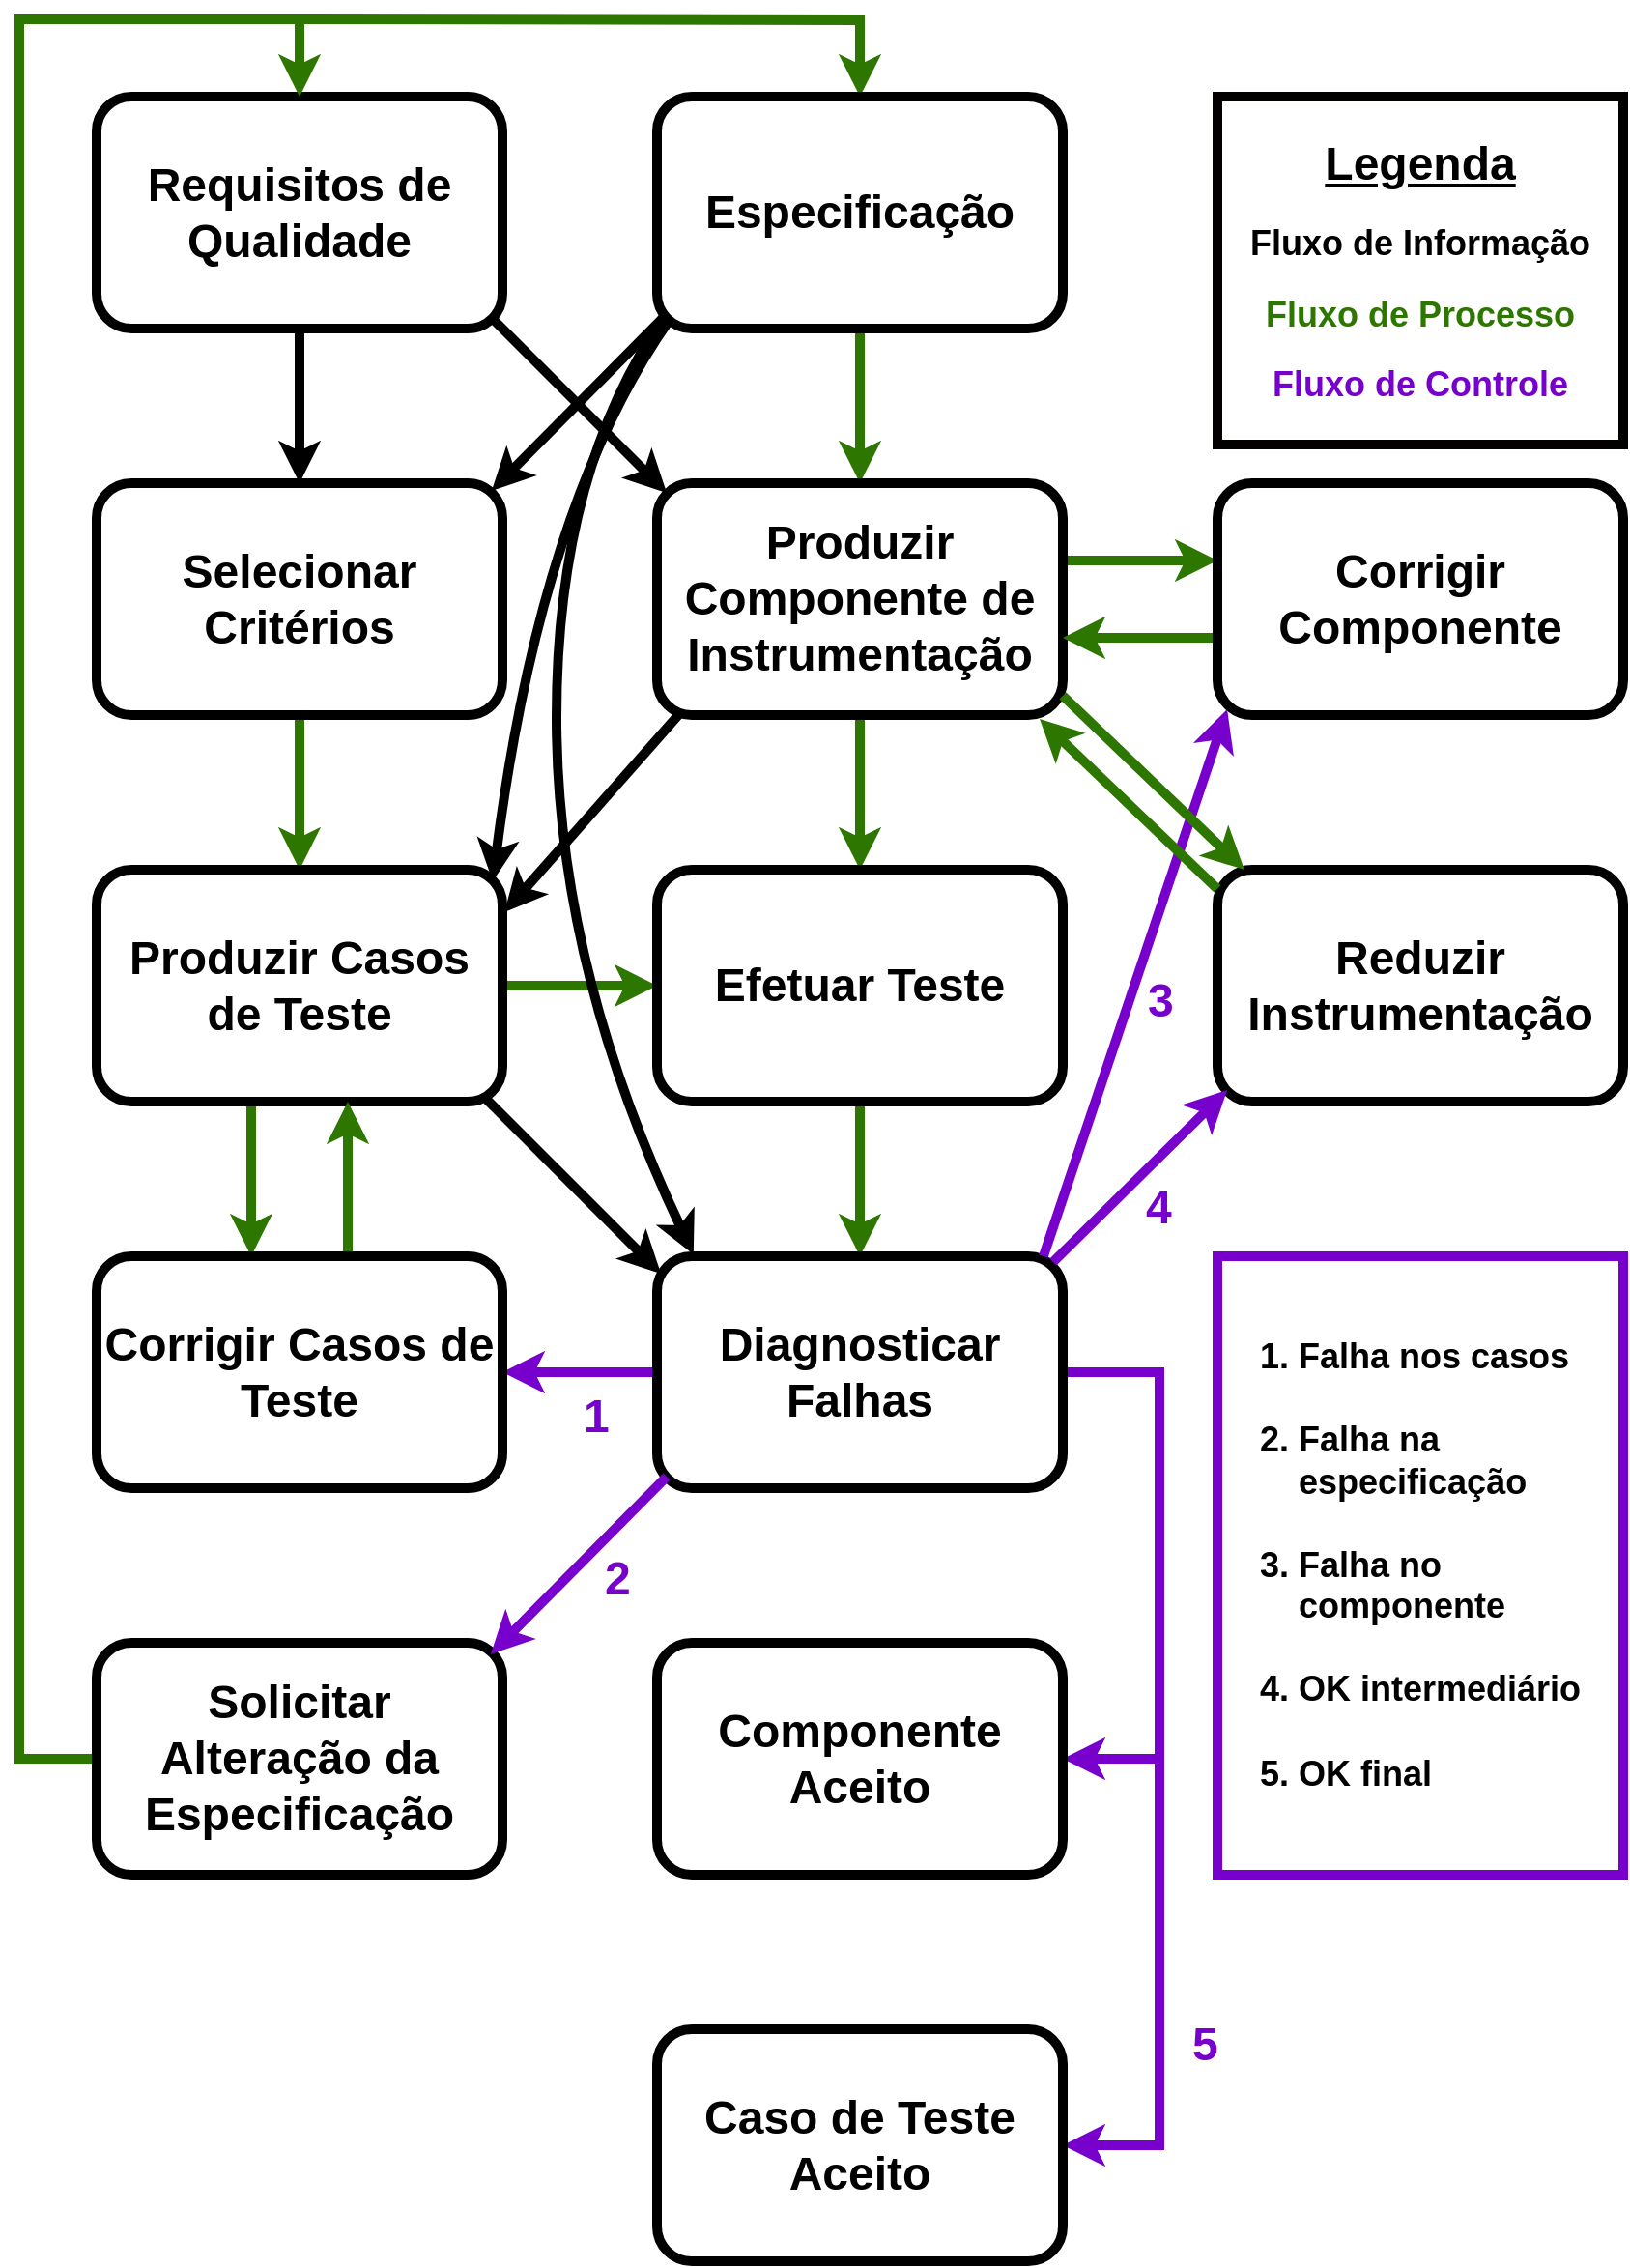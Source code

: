 <mxfile version="12.2.2" type="device" pages="2"><diagram id="VfZw6hQvVIZ7ZDFdfzO9" name="DiagramaProcessoDeTesteDeUmPrograma"><mxGraphModel dx="2249" dy="1973" grid="1" gridSize="10" guides="1" tooltips="1" connect="1" arrows="1" fold="1" page="1" pageScale="1" pageWidth="827" pageHeight="1169" math="0" shadow="0"><root><mxCell id="0"/><mxCell id="1" parent="0"/><mxCell id="xbUUJvutTHdfiK2Z12He-3" value="" style="edgeStyle=orthogonalEdgeStyle;rounded=0;orthogonalLoop=1;jettySize=auto;html=1;strokeWidth=5;" parent="1" source="xbUUJvutTHdfiK2Z12He-1" target="xbUUJvutTHdfiK2Z12He-2" edge="1"><mxGeometry relative="1" as="geometry"/></mxCell><mxCell id="xbUUJvutTHdfiK2Z12He-22" value="" style="edgeStyle=orthogonalEdgeStyle;rounded=0;orthogonalLoop=1;jettySize=auto;html=1;strokeWidth=5;entryX=0.5;entryY=0;entryDx=0;entryDy=0;fillColor=#60a917;strokeColor=#2D7600;" parent="1" target="xbUUJvutTHdfiK2Z12He-21" edge="1"><mxGeometry relative="1" as="geometry"><mxPoint x="125" y="-20" as="sourcePoint"/></mxGeometry></mxCell><mxCell id="xbUUJvutTHdfiK2Z12He-1" value="&lt;h1&gt;Requisitos de Qualidade&lt;/h1&gt;" style="rounded=1;whiteSpace=wrap;html=1;strokeWidth=5;" parent="1" vertex="1"><mxGeometry x="20" y="20" width="210" height="120" as="geometry"/></mxCell><mxCell id="xbUUJvutTHdfiK2Z12He-24" value="" style="edgeStyle=orthogonalEdgeStyle;rounded=0;orthogonalLoop=1;jettySize=auto;html=1;strokeWidth=5;fillColor=#60a917;strokeColor=#2D7600;" parent="1" source="xbUUJvutTHdfiK2Z12He-21" target="xbUUJvutTHdfiK2Z12He-23" edge="1"><mxGeometry relative="1" as="geometry"/></mxCell><mxCell id="xbUUJvutTHdfiK2Z12He-21" value="&lt;h1&gt;Especificação&lt;/h1&gt;" style="rounded=1;whiteSpace=wrap;html=1;strokeWidth=5;" parent="1" vertex="1"><mxGeometry x="310" y="20" width="210" height="120" as="geometry"/></mxCell><mxCell id="xbUUJvutTHdfiK2Z12He-25" value="" style="edgeStyle=orthogonalEdgeStyle;rounded=0;orthogonalLoop=1;jettySize=auto;html=1;strokeWidth=5;fillColor=#60a917;strokeColor=#2D7600;" parent="1" source="xbUUJvutTHdfiK2Z12He-23" target="xbUUJvutTHdfiK2Z12He-9" edge="1"><mxGeometry relative="1" as="geometry"/></mxCell><mxCell id="xbUUJvutTHdfiK2Z12He-27" value="" style="edgeStyle=orthogonalEdgeStyle;rounded=0;orthogonalLoop=1;jettySize=auto;html=1;strokeWidth=5;fillColor=#60a917;strokeColor=#2D7600;" parent="1" source="xbUUJvutTHdfiK2Z12He-23" target="xbUUJvutTHdfiK2Z12He-26" edge="1"><mxGeometry relative="1" as="geometry"><Array as="points"><mxPoint x="560" y="260"/><mxPoint x="560" y="260"/></Array></mxGeometry></mxCell><mxCell id="xbUUJvutTHdfiK2Z12He-23" value="&lt;h1&gt;Produzir Componente de Instrumentação&lt;/h1&gt;" style="rounded=1;whiteSpace=wrap;html=1;strokeWidth=5;" parent="1" vertex="1"><mxGeometry x="310" y="220" width="210" height="120" as="geometry"/></mxCell><mxCell id="xbUUJvutTHdfiK2Z12He-31" value="" style="edgeStyle=orthogonalEdgeStyle;rounded=0;orthogonalLoop=1;jettySize=auto;html=1;strokeWidth=5;fillColor=#60a917;strokeColor=#2D7600;" parent="1" source="xbUUJvutTHdfiK2Z12He-26" target="xbUUJvutTHdfiK2Z12He-23" edge="1"><mxGeometry relative="1" as="geometry"><Array as="points"><mxPoint x="560" y="300"/><mxPoint x="560" y="300"/></Array></mxGeometry></mxCell><mxCell id="xbUUJvutTHdfiK2Z12He-26" value="&lt;h1&gt;Corrigir Componente&lt;/h1&gt;" style="rounded=1;whiteSpace=wrap;html=1;strokeWidth=5;" parent="1" vertex="1"><mxGeometry x="600" y="220" width="210" height="120" as="geometry"/></mxCell><mxCell id="xbUUJvutTHdfiK2Z12He-32" value="&lt;h1&gt;Reduzir Instrumentação&lt;/h1&gt;" style="rounded=1;whiteSpace=wrap;html=1;strokeWidth=5;" parent="1" vertex="1"><mxGeometry x="600" y="420" width="210" height="120" as="geometry"/></mxCell><mxCell id="xbUUJvutTHdfiK2Z12He-5" value="" style="edgeStyle=orthogonalEdgeStyle;rounded=0;orthogonalLoop=1;jettySize=auto;html=1;strokeWidth=5;fillColor=#60a917;strokeColor=#2D7600;" parent="1" source="xbUUJvutTHdfiK2Z12He-2" target="xbUUJvutTHdfiK2Z12He-4" edge="1"><mxGeometry relative="1" as="geometry"/></mxCell><mxCell id="xbUUJvutTHdfiK2Z12He-2" value="&lt;h1&gt;Selecionar Critérios&lt;/h1&gt;" style="rounded=1;whiteSpace=wrap;html=1;strokeWidth=5;" parent="1" vertex="1"><mxGeometry x="20" y="220" width="210" height="120" as="geometry"/></mxCell><mxCell id="xbUUJvutTHdfiK2Z12He-10" value="" style="edgeStyle=orthogonalEdgeStyle;rounded=0;orthogonalLoop=1;jettySize=auto;html=1;strokeWidth=5;fillColor=#60a917;strokeColor=#2D7600;" parent="1" source="xbUUJvutTHdfiK2Z12He-4" target="xbUUJvutTHdfiK2Z12He-9" edge="1"><mxGeometry relative="1" as="geometry"/></mxCell><mxCell id="xbUUJvutTHdfiK2Z12He-30" value="" style="edgeStyle=orthogonalEdgeStyle;rounded=0;orthogonalLoop=1;jettySize=auto;html=1;strokeWidth=5;fillColor=#60a917;strokeColor=#2D7600;" parent="1" source="xbUUJvutTHdfiK2Z12He-4" target="xbUUJvutTHdfiK2Z12He-6" edge="1"><mxGeometry relative="1" as="geometry"><Array as="points"><mxPoint x="100" y="580"/><mxPoint x="100" y="580"/></Array></mxGeometry></mxCell><mxCell id="xbUUJvutTHdfiK2Z12He-4" value="&lt;h1&gt;Produzir Casos de Teste&lt;/h1&gt;" style="rounded=1;whiteSpace=wrap;html=1;strokeWidth=5;" parent="1" vertex="1"><mxGeometry x="20" y="420" width="210" height="120" as="geometry"/></mxCell><mxCell id="xbUUJvutTHdfiK2Z12He-12" value="" style="edgeStyle=orthogonalEdgeStyle;rounded=0;orthogonalLoop=1;jettySize=auto;html=1;strokeWidth=5;fillColor=#60a917;strokeColor=#2D7600;" parent="1" source="xbUUJvutTHdfiK2Z12He-9" target="xbUUJvutTHdfiK2Z12He-11" edge="1"><mxGeometry relative="1" as="geometry"/></mxCell><mxCell id="xbUUJvutTHdfiK2Z12He-9" value="&lt;h1&gt;Efetuar Teste&lt;/h1&gt;" style="rounded=1;whiteSpace=wrap;html=1;strokeWidth=5;" parent="1" vertex="1"><mxGeometry x="310" y="420" width="210" height="120" as="geometry"/></mxCell><mxCell id="xbUUJvutTHdfiK2Z12He-13" value="" style="edgeStyle=orthogonalEdgeStyle;rounded=0;orthogonalLoop=1;jettySize=auto;html=1;strokeWidth=5;fillColor=#aa00ff;strokeColor=#7700CC;" parent="1" source="xbUUJvutTHdfiK2Z12He-11" target="xbUUJvutTHdfiK2Z12He-6" edge="1"><mxGeometry relative="1" as="geometry"/></mxCell><mxCell id="xbUUJvutTHdfiK2Z12He-50" value="" style="edgeStyle=orthogonalEdgeStyle;rounded=0;orthogonalLoop=1;jettySize=auto;html=1;strokeWidth=5;exitX=1;exitY=0.5;exitDx=0;exitDy=0;entryX=1;entryY=0.5;entryDx=0;entryDy=0;fillColor=#aa00ff;strokeColor=#7700CC;" parent="1" source="xbUUJvutTHdfiK2Z12He-11" target="xbUUJvutTHdfiK2Z12He-49" edge="1"><mxGeometry relative="1" as="geometry"><Array as="points"><mxPoint x="570" y="680"/><mxPoint x="570" y="880"/></Array></mxGeometry></mxCell><mxCell id="xbUUJvutTHdfiK2Z12He-11" value="&lt;h1&gt;Diagnosticar Falhas&lt;/h1&gt;" style="rounded=1;whiteSpace=wrap;html=1;strokeWidth=5;" parent="1" vertex="1"><mxGeometry x="310" y="620" width="210" height="120" as="geometry"/></mxCell><mxCell id="xbUUJvutTHdfiK2Z12He-53" value="" style="edgeStyle=orthogonalEdgeStyle;rounded=0;orthogonalLoop=1;jettySize=auto;html=1;strokeWidth=5;entryX=1;entryY=0.5;entryDx=0;entryDy=0;fillColor=#aa00ff;strokeColor=#7700CC;" parent="1" target="xbUUJvutTHdfiK2Z12He-51" edge="1"><mxGeometry relative="1" as="geometry"><mxPoint x="570" y="880" as="sourcePoint"/><Array as="points"><mxPoint x="570" y="1080"/></Array></mxGeometry></mxCell><mxCell id="xbUUJvutTHdfiK2Z12He-49" value="&lt;h1&gt;Componente Aceito&lt;/h1&gt;" style="rounded=1;whiteSpace=wrap;html=1;strokeWidth=5;" parent="1" vertex="1"><mxGeometry x="310" y="820" width="210" height="120" as="geometry"/></mxCell><mxCell id="xbUUJvutTHdfiK2Z12He-51" value="&lt;h1&gt;Caso de Teste Aceito&lt;/h1&gt;" style="rounded=1;whiteSpace=wrap;html=1;strokeWidth=5;" parent="1" vertex="1"><mxGeometry x="310" y="1020" width="210" height="120" as="geometry"/></mxCell><mxCell id="xbUUJvutTHdfiK2Z12He-19" value="" style="edgeStyle=orthogonalEdgeStyle;rounded=0;orthogonalLoop=1;jettySize=auto;html=1;strokeWidth=5;entryX=0.5;entryY=0;entryDx=0;entryDy=0;fillColor=#60a917;strokeColor=#2D7600;" parent="1" source="xbUUJvutTHdfiK2Z12He-15" target="xbUUJvutTHdfiK2Z12He-1" edge="1"><mxGeometry relative="1" as="geometry"><mxPoint x="120" y="-80" as="targetPoint"/><Array as="points"><mxPoint x="-20" y="880"/><mxPoint x="-20" y="-20"/><mxPoint x="125" y="-20"/></Array></mxGeometry></mxCell><mxCell id="xbUUJvutTHdfiK2Z12He-15" value="&lt;h1&gt;Solicitar Alteração da Especificação&lt;/h1&gt;" style="rounded=1;whiteSpace=wrap;html=1;strokeWidth=5;" parent="1" vertex="1"><mxGeometry x="20" y="820" width="210" height="120" as="geometry"/></mxCell><mxCell id="xbUUJvutTHdfiK2Z12He-29" value="" style="edgeStyle=orthogonalEdgeStyle;rounded=0;orthogonalLoop=1;jettySize=auto;html=1;strokeWidth=5;fillColor=#60a917;strokeColor=#2D7600;" parent="1" source="xbUUJvutTHdfiK2Z12He-6" target="xbUUJvutTHdfiK2Z12He-4" edge="1"><mxGeometry relative="1" as="geometry"><Array as="points"><mxPoint x="150" y="580"/><mxPoint x="150" y="580"/></Array></mxGeometry></mxCell><mxCell id="xbUUJvutTHdfiK2Z12He-6" value="&lt;h1&gt;Corrigir Casos de Teste&lt;/h1&gt;" style="rounded=1;whiteSpace=wrap;html=1;strokeWidth=5;" parent="1" vertex="1"><mxGeometry x="20" y="620" width="210" height="120" as="geometry"/></mxCell><mxCell id="xbUUJvutTHdfiK2Z12He-14" value="&lt;h1&gt;1&lt;/h1&gt;" style="text;html=1;resizable=0;points=[];autosize=1;align=left;verticalAlign=top;spacingTop=-4;fontColor=#7700CC;fillColor=none;strokeColor=none;" parent="1" vertex="1"><mxGeometry x="270" y="670" width="30" height="50" as="geometry"/></mxCell><mxCell id="xbUUJvutTHdfiK2Z12He-17" value="&lt;h1&gt;2&lt;/h1&gt;" style="text;html=1;resizable=0;points=[];autosize=1;align=left;verticalAlign=top;spacingTop=-4;fontColor=#7700CC;" parent="1" vertex="1"><mxGeometry x="281" y="754" width="30" height="50" as="geometry"/></mxCell><mxCell id="xbUUJvutTHdfiK2Z12He-37" value="" style="endArrow=classic;html=1;strokeWidth=5;exitX=0.024;exitY=0.95;exitDx=0;exitDy=0;entryX=0.99;entryY=0.033;entryDx=0;entryDy=0;entryPerimeter=0;exitPerimeter=0;fillColor=#aa00ff;strokeColor=#7700CC;" parent="1" source="xbUUJvutTHdfiK2Z12He-11" edge="1"><mxGeometry width="50" height="50" relative="1" as="geometry"><mxPoint x="311.04" y="739.96" as="sourcePoint"/><mxPoint x="223.9" y="825.96" as="targetPoint"/></mxGeometry></mxCell><mxCell id="xbUUJvutTHdfiK2Z12He-38" value="" style="endArrow=classic;html=1;strokeWidth=5;entryX=0.024;entryY=0.95;entryDx=0;entryDy=0;entryPerimeter=0;exitX=0.976;exitY=0.025;exitDx=0;exitDy=0;exitPerimeter=0;fillColor=#aa00ff;strokeColor=#7700CC;" parent="1" source="xbUUJvutTHdfiK2Z12He-11" target="xbUUJvutTHdfiK2Z12He-32" edge="1"><mxGeometry width="50" height="50" relative="1" as="geometry"><mxPoint x="510" y="630" as="sourcePoint"/><mxPoint x="606" y="539" as="targetPoint"/></mxGeometry></mxCell><mxCell id="xbUUJvutTHdfiK2Z12He-41" value="" style="endArrow=classic;html=1;strokeWidth=5;entryX=0.024;entryY=0.975;entryDx=0;entryDy=0;entryPerimeter=0;exitX=0.976;exitY=0.025;exitDx=0;exitDy=0;exitPerimeter=0;fillColor=#aa00ff;strokeColor=#7700CC;" parent="1" target="xbUUJvutTHdfiK2Z12He-26" edge="1"><mxGeometry width="50" height="50" relative="1" as="geometry"><mxPoint x="509.96" y="620" as="sourcePoint"/><mxPoint x="600.04" y="531" as="targetPoint"/></mxGeometry></mxCell><mxCell id="xbUUJvutTHdfiK2Z12He-42" value="&lt;h1&gt;4&lt;/h1&gt;" style="text;html=1;resizable=0;points=[];autosize=1;align=left;verticalAlign=top;spacingTop=-4;fontColor=#7700CC;" parent="1" vertex="1"><mxGeometry x="561" y="562" width="30" height="50" as="geometry"/></mxCell><mxCell id="xbUUJvutTHdfiK2Z12He-43" value="&lt;h1&gt;3&lt;/h1&gt;" style="text;html=1;resizable=0;points=[];autosize=1;align=left;verticalAlign=top;spacingTop=-4;fontColor=#7700CC;" parent="1" vertex="1"><mxGeometry x="562" y="455" width="30" height="50" as="geometry"/></mxCell><mxCell id="xbUUJvutTHdfiK2Z12He-45" value="" style="endArrow=classic;html=1;strokeWidth=5;exitX=0.038;exitY=0.033;exitDx=0;exitDy=0;exitPerimeter=0;entryX=0.981;entryY=0.967;entryDx=0;entryDy=0;entryPerimeter=0;fillColor=#60a917;strokeColor=#2D7600;" parent="1" edge="1"><mxGeometry width="50" height="50" relative="1" as="geometry"><mxPoint x="599.98" y="429.96" as="sourcePoint"/><mxPoint x="508.01" y="342.04" as="targetPoint"/></mxGeometry></mxCell><mxCell id="xbUUJvutTHdfiK2Z12He-46" value="" style="endArrow=classic;html=1;strokeWidth=5;entryX=0.076;entryY=-0.033;entryDx=0;entryDy=0;entryPerimeter=0;fillColor=#60a917;strokeColor=#2D7600;" parent="1" edge="1"><mxGeometry width="50" height="50" relative="1" as="geometry"><mxPoint x="520" y="330" as="sourcePoint"/><mxPoint x="613.96" y="420.04" as="targetPoint"/></mxGeometry></mxCell><mxCell id="xbUUJvutTHdfiK2Z12He-54" value="&lt;h1&gt;5&lt;/h1&gt;" style="text;html=1;resizable=0;points=[];autosize=1;align=left;verticalAlign=top;spacingTop=-4;fontColor=#7700CC;" parent="1" vertex="1"><mxGeometry x="585" y="995" width="30" height="50" as="geometry"/></mxCell><mxCell id="xbUUJvutTHdfiK2Z12He-55" value="" style="endArrow=classic;html=1;strokeWidth=5;exitX=0.024;exitY=0.95;exitDx=0;exitDy=0;entryX=0.99;entryY=0.033;entryDx=0;entryDy=0;entryPerimeter=0;exitPerimeter=0;fillColor=#e1d5e7;strokeColor=#000000;" parent="1" edge="1"><mxGeometry width="50" height="50" relative="1" as="geometry"><mxPoint x="315.54" y="132" as="sourcePoint"/><mxPoint x="224.4" y="223.96" as="targetPoint"/></mxGeometry></mxCell><mxCell id="xbUUJvutTHdfiK2Z12He-56" value="" style="endArrow=classic;html=1;strokeWidth=5;exitX=0.976;exitY=0.958;exitDx=0;exitDy=0;entryX=0.024;entryY=0.042;entryDx=0;entryDy=0;entryPerimeter=0;exitPerimeter=0;fillColor=#e1d5e7;strokeColor=#000000;" parent="1" source="xbUUJvutTHdfiK2Z12He-1" target="xbUUJvutTHdfiK2Z12He-23" edge="1"><mxGeometry width="50" height="50" relative="1" as="geometry"><mxPoint x="325.54" y="142" as="sourcePoint"/><mxPoint x="234.4" y="233.96" as="targetPoint"/></mxGeometry></mxCell><mxCell id="xbUUJvutTHdfiK2Z12He-57" value="" style="endArrow=classic;html=1;strokeWidth=5;exitX=0.029;exitY=0.967;exitDx=0;exitDy=0;exitPerimeter=0;fillColor=#e1d5e7;strokeColor=#000000;curved=1;entryX=0.976;entryY=0.05;entryDx=0;entryDy=0;entryPerimeter=0;" parent="1" source="xbUUJvutTHdfiK2Z12He-21" target="xbUUJvutTHdfiK2Z12He-4" edge="1"><mxGeometry width="50" height="50" relative="1" as="geometry"><mxPoint x="325.54" y="142" as="sourcePoint"/><mxPoint x="226" y="420" as="targetPoint"/><Array as="points"><mxPoint x="250" y="230"/></Array></mxGeometry></mxCell><mxCell id="xbUUJvutTHdfiK2Z12He-58" value="" style="endArrow=classic;html=1;strokeWidth=5;fillColor=#e1d5e7;strokeColor=#000000;curved=1;entryX=0.09;entryY=-0.008;entryDx=0;entryDy=0;entryPerimeter=0;" parent="1" target="xbUUJvutTHdfiK2Z12He-11" edge="1"><mxGeometry width="50" height="50" relative="1" as="geometry"><mxPoint x="315" y="132" as="sourcePoint"/><mxPoint x="315" y="626" as="targetPoint"/><Array as="points"><mxPoint x="258" y="212"/><mxPoint x="258" y="470"/></Array></mxGeometry></mxCell><mxCell id="xbUUJvutTHdfiK2Z12He-59" value="" style="endArrow=classic;html=1;strokeWidth=5;exitX=0.976;exitY=0.958;exitDx=0;exitDy=0;entryX=0.024;entryY=0.042;entryDx=0;entryDy=0;entryPerimeter=0;exitPerimeter=0;fillColor=#e1d5e7;strokeColor=#000000;" parent="1" edge="1"><mxGeometry width="50" height="50" relative="1" as="geometry"><mxPoint x="221.96" y="538.96" as="sourcePoint"/><mxPoint x="312.04" y="629.04" as="targetPoint"/></mxGeometry></mxCell><mxCell id="xbUUJvutTHdfiK2Z12He-60" value="" style="endArrow=classic;html=1;strokeWidth=5;exitX=0.024;exitY=0.95;exitDx=0;exitDy=0;entryX=1.005;entryY=0.183;entryDx=0;entryDy=0;entryPerimeter=0;exitPerimeter=0;fillColor=#e1d5e7;strokeColor=#000000;" parent="1" target="xbUUJvutTHdfiK2Z12He-4" edge="1"><mxGeometry width="50" height="50" relative="1" as="geometry"><mxPoint x="321.04" y="340" as="sourcePoint"/><mxPoint x="229.9" y="431.96" as="targetPoint"/></mxGeometry></mxCell><mxCell id="xbUUJvutTHdfiK2Z12He-61" value="&lt;h1&gt;&lt;font color=&quot;#000000&quot;&gt;&lt;u&gt;Legenda&lt;/u&gt;&lt;/font&gt;&lt;/h1&gt;&lt;h2&gt;&lt;font color=&quot;#000000&quot;&gt;Fluxo de Informação&lt;/font&gt;&lt;/h2&gt;&lt;h2&gt;&lt;font color=&quot;#2d7600&quot;&gt;Fluxo de Processo&lt;/font&gt;&lt;/h2&gt;&lt;h2&gt;Fluxo de Controle&lt;/h2&gt;" style="rounded=0;whiteSpace=wrap;html=1;strokeColor=#030000;strokeWidth=5;fillColor=none;gradientColor=none;fontColor=#7700CC;" parent="1" vertex="1"><mxGeometry x="600" y="20" width="210" height="180" as="geometry"/></mxCell><mxCell id="xbUUJvutTHdfiK2Z12He-62" value="&lt;h2&gt;&lt;ol&gt;&lt;li&gt;&lt;font&gt;Falha nos casos&lt;br&gt;&lt;br&gt;&lt;/font&gt;&lt;/li&gt;&lt;li&gt;&lt;font&gt;Falha na especificação&lt;br&gt;&lt;br&gt;&lt;/font&gt;&lt;/li&gt;&lt;li&gt;&lt;font&gt;Falha no componente&lt;br&gt;&lt;br&gt;&lt;/font&gt;&lt;/li&gt;&lt;li&gt;&lt;font&gt;OK intermediário&lt;br&gt;&lt;br&gt;&lt;/font&gt;&lt;/li&gt;&lt;li&gt;&lt;font&gt;OK final&lt;/font&gt;&lt;/li&gt;&lt;/ol&gt;&lt;/h2&gt;" style="rounded=0;whiteSpace=wrap;html=1;strokeColor=#7700CC;strokeWidth=5;fillColor=none;gradientColor=none;fontColor=#000000;align=left;" parent="1" vertex="1"><mxGeometry x="600" y="620" width="210" height="320" as="geometry"/></mxCell></root></mxGraphModel></diagram><diagram id="j3rqKgU2RP-L8GeHMe7h" name="DiagramaCaixaAberta"><mxGraphModel dx="1422" dy="804" grid="1" gridSize="10" guides="1" tooltips="1" connect="1" arrows="1" fold="1" page="1" pageScale="1" pageWidth="827" pageHeight="1169" math="0" shadow="0"><root><mxCell id="nrpmUbkQWcBH0i4qXqCe-0"/><mxCell id="nrpmUbkQWcBH0i4qXqCe-1" parent="nrpmUbkQWcBH0i4qXqCe-0"/><mxCell id="nrpmUbkQWcBH0i4qXqCe-4" value="" style="edgeStyle=orthogonalEdgeStyle;rounded=0;orthogonalLoop=1;jettySize=auto;html=1;strokeWidth=5;" edge="1" parent="nrpmUbkQWcBH0i4qXqCe-1" source="nrpmUbkQWcBH0i4qXqCe-2"><mxGeometry relative="1" as="geometry"><mxPoint x="413.5" y="302" as="targetPoint"/></mxGeometry></mxCell><mxCell id="nrpmUbkQWcBH0i4qXqCe-19" value="" style="edgeStyle=orthogonalEdgeStyle;rounded=0;orthogonalLoop=1;jettySize=auto;html=1;strokeWidth=5;endArrow=none;endFill=0;" edge="1" parent="nrpmUbkQWcBH0i4qXqCe-1"><mxGeometry relative="1" as="geometry"><mxPoint x="511" y="157" as="sourcePoint"/><mxPoint x="413" y="762" as="targetPoint"/><Array as="points"><mxPoint x="759" y="157"/><mxPoint x="759" y="722"/><mxPoint x="413" y="722"/></Array></mxGeometry></mxCell><mxCell id="nrpmUbkQWcBH0i4qXqCe-2" value="&lt;h2&gt;i &amp;lt; 10 || j &amp;lt; 10&lt;/h2&gt;" style="rhombus;whiteSpace=wrap;html=1;strokeWidth=5;" vertex="1" parent="nrpmUbkQWcBH0i4qXqCe-1"><mxGeometry x="315" y="92" width="197" height="130" as="geometry"/></mxCell><mxCell id="nrpmUbkQWcBH0i4qXqCe-7" value="" style="edgeStyle=orthogonalEdgeStyle;rounded=0;orthogonalLoop=1;jettySize=auto;html=1;strokeWidth=5;" edge="1" parent="nrpmUbkQWcBH0i4qXqCe-1" source="nrpmUbkQWcBH0i4qXqCe-5"><mxGeometry relative="1" as="geometry"><mxPoint x="415" y="462" as="targetPoint"/></mxGeometry></mxCell><mxCell id="nrpmUbkQWcBH0i4qXqCe-5" value="&lt;h2&gt;j = L(i + j) / 2&lt;/h2&gt;" style="rounded=0;whiteSpace=wrap;html=1;strokeWidth=5;" vertex="1" parent="nrpmUbkQWcBH0i4qXqCe-1"><mxGeometry x="330" y="302" width="170" height="80" as="geometry"/></mxCell><mxCell id="nrpmUbkQWcBH0i4qXqCe-10" value="" style="edgeStyle=orthogonalEdgeStyle;rounded=0;orthogonalLoop=1;jettySize=auto;html=1;strokeWidth=5;" edge="1" parent="nrpmUbkQWcBH0i4qXqCe-1" source="nrpmUbkQWcBH0i4qXqCe-8"><mxGeometry relative="1" as="geometry"><mxPoint x="199" y="606.33" as="targetPoint"/></mxGeometry></mxCell><mxCell id="nrpmUbkQWcBH0i4qXqCe-12" value="" style="edgeStyle=orthogonalEdgeStyle;rounded=0;orthogonalLoop=1;jettySize=auto;html=1;strokeWidth=5;" edge="1" parent="nrpmUbkQWcBH0i4qXqCe-1" source="nrpmUbkQWcBH0i4qXqCe-8"><mxGeometry relative="1" as="geometry"><mxPoint x="629" y="606.33" as="targetPoint"/></mxGeometry></mxCell><mxCell id="nrpmUbkQWcBH0i4qXqCe-8" value="&lt;h2&gt;j &amp;gt; 5&lt;/h2&gt;" style="rhombus;whiteSpace=wrap;html=1;strokeWidth=5;" vertex="1" parent="nrpmUbkQWcBH0i4qXqCe-1"><mxGeometry x="316.5" y="462" width="197" height="130" as="geometry"/></mxCell><mxCell id="nrpmUbkQWcBH0i4qXqCe-16" value="" style="edgeStyle=orthogonalEdgeStyle;rounded=0;orthogonalLoop=1;jettySize=auto;html=1;strokeWidth=5;endArrow=none;endFill=0;" edge="1" parent="nrpmUbkQWcBH0i4qXqCe-1" source="nrpmUbkQWcBH0i4qXqCe-13"><mxGeometry relative="1" as="geometry"><mxPoint x="413" y="762" as="targetPoint"/><Array as="points"><mxPoint x="629" y="722"/><mxPoint x="413" y="722"/></Array></mxGeometry></mxCell><mxCell id="nrpmUbkQWcBH0i4qXqCe-13" value="&lt;h2&gt;j = 8&lt;/h2&gt;" style="rounded=0;whiteSpace=wrap;html=1;strokeWidth=5;" vertex="1" parent="nrpmUbkQWcBH0i4qXqCe-1"><mxGeometry x="544" y="606" width="170" height="80" as="geometry"/></mxCell><mxCell id="nrpmUbkQWcBH0i4qXqCe-17" value="" style="edgeStyle=orthogonalEdgeStyle;rounded=0;orthogonalLoop=1;jettySize=auto;html=1;strokeWidth=5;" edge="1" parent="nrpmUbkQWcBH0i4qXqCe-1" source="nrpmUbkQWcBH0i4qXqCe-14"><mxGeometry relative="1" as="geometry"><mxPoint x="413" y="782" as="targetPoint"/><Array as="points"><mxPoint x="199" y="722"/><mxPoint x="413" y="722"/></Array></mxGeometry></mxCell><mxCell id="nrpmUbkQWcBH0i4qXqCe-14" value="&lt;h2&gt;j = 10&lt;/h2&gt;" style="rounded=0;whiteSpace=wrap;html=1;strokeWidth=5;" vertex="1" parent="nrpmUbkQWcBH0i4qXqCe-1"><mxGeometry x="114" y="606" width="170" height="80" as="geometry"/></mxCell><mxCell id="nrpmUbkQWcBH0i4qXqCe-20" value="" style="edgeStyle=orthogonalEdgeStyle;rounded=0;orthogonalLoop=1;jettySize=auto;html=1;strokeWidth=5;" edge="1" parent="nrpmUbkQWcBH0i4qXqCe-1"><mxGeometry relative="1" as="geometry"><mxPoint x="413" y="12" as="sourcePoint"/><mxPoint x="413" y="92" as="targetPoint"/></mxGeometry></mxCell><mxCell id="nrpmUbkQWcBH0i4qXqCe-21" value="&lt;h1&gt;N&lt;/h1&gt;" style="text;html=1;resizable=0;points=[];autosize=1;align=left;verticalAlign=top;spacingTop=-4;" vertex="1" parent="nrpmUbkQWcBH0i4qXqCe-1"><mxGeometry x="590" y="107" width="30" height="50" as="geometry"/></mxCell><mxCell id="nrpmUbkQWcBH0i4qXqCe-23" value="&lt;h1&gt;N&lt;/h1&gt;" style="text;html=1;resizable=0;points=[];autosize=1;align=left;verticalAlign=top;spacingTop=-4;" vertex="1" parent="nrpmUbkQWcBH0i4qXqCe-1"><mxGeometry x="590" y="477" width="30" height="50" as="geometry"/></mxCell><mxCell id="nrpmUbkQWcBH0i4qXqCe-24" value="&lt;h1&gt;S&lt;/h1&gt;" style="text;html=1;resizable=0;points=[];autosize=1;align=left;verticalAlign=top;spacingTop=-4;" vertex="1" parent="nrpmUbkQWcBH0i4qXqCe-1"><mxGeometry x="383" y="210" width="30" height="50" as="geometry"/></mxCell><mxCell id="nrpmUbkQWcBH0i4qXqCe-25" value="&lt;h1&gt;S&lt;/h1&gt;" style="text;html=1;resizable=0;points=[];autosize=1;align=left;verticalAlign=top;spacingTop=-4;" vertex="1" parent="nrpmUbkQWcBH0i4qXqCe-1"><mxGeometry x="230" y="477" width="30" height="50" as="geometry"/></mxCell></root></mxGraphModel></diagram></mxfile>